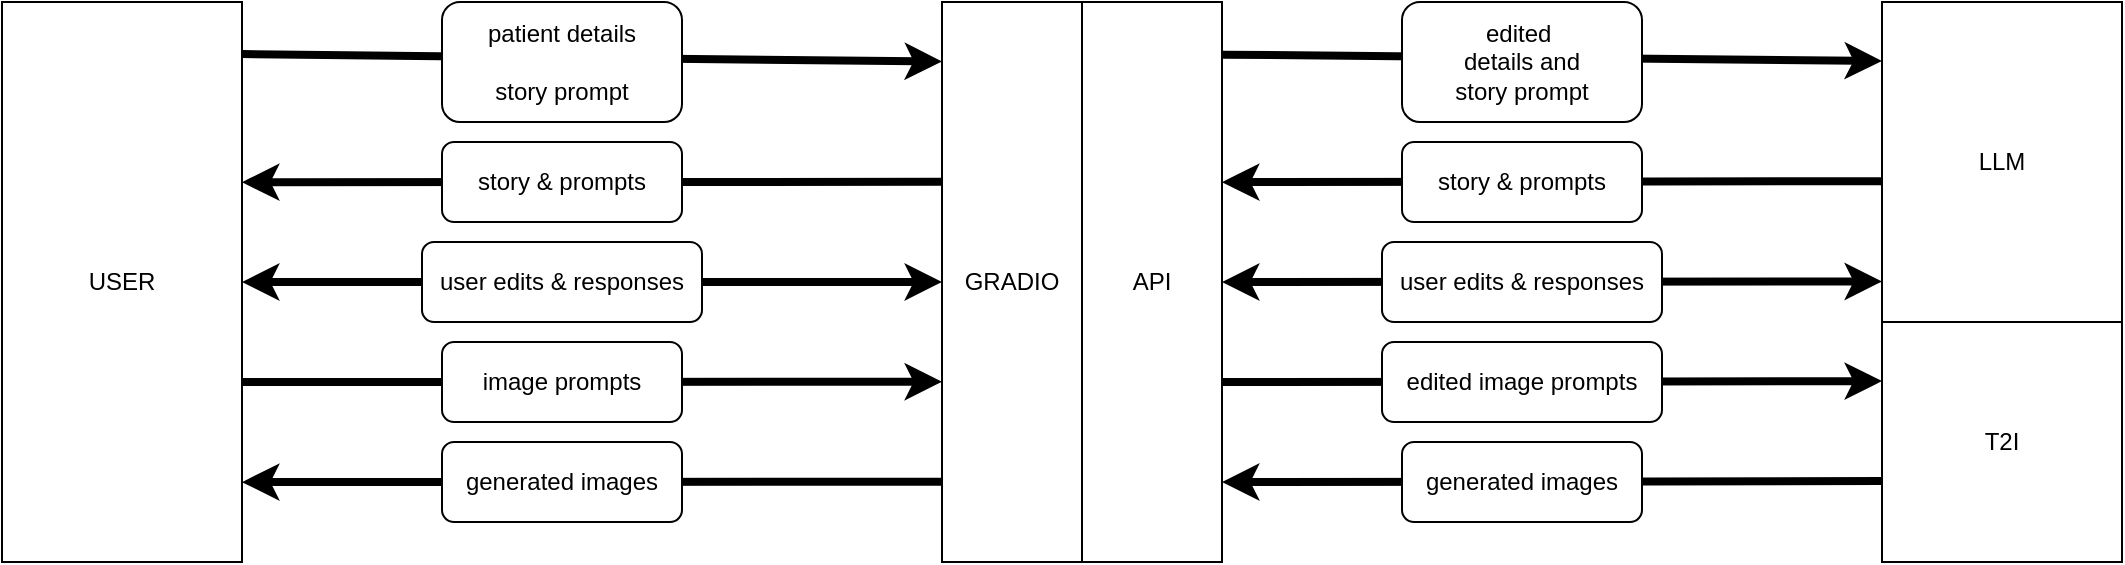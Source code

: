 <mxfile version="24.7.16">
  <diagram name="Page-1" id="LISED1ttswlxssFiIfLn">
    <mxGraphModel dx="1185" dy="631" grid="1" gridSize="10" guides="1" tooltips="1" connect="1" arrows="1" fold="1" page="1" pageScale="1" pageWidth="1100" pageHeight="850" math="0" shadow="0">
      <root>
        <mxCell id="0" />
        <mxCell id="1" parent="0" />
        <mxCell id="GYkgbRSdQ6yrtAajIzgm-23" value="" style="endArrow=classic;html=1;rounded=0;strokeWidth=4;entryX=-0.057;entryY=0.091;entryDx=0;entryDy=0;entryPerimeter=0;exitX=1.001;exitY=0.093;exitDx=0;exitDy=0;exitPerimeter=0;" edge="1" parent="1" source="GYkgbRSdQ6yrtAajIzgm-1">
          <mxGeometry width="50" height="50" relative="1" as="geometry">
            <mxPoint x="143.99" y="50.19" as="sourcePoint" />
            <mxPoint x="490" y="49.81" as="targetPoint" />
          </mxGeometry>
        </mxCell>
        <mxCell id="GYkgbRSdQ6yrtAajIzgm-24" value="" style="endArrow=classic;html=1;rounded=0;strokeWidth=4;entryX=-0.057;entryY=0.091;entryDx=0;entryDy=0;entryPerimeter=0;exitX=1;exitY=0.094;exitDx=0;exitDy=0;exitPerimeter=0;" edge="1" parent="1" source="GYkgbRSdQ6yrtAajIzgm-3">
          <mxGeometry width="50" height="50" relative="1" as="geometry">
            <mxPoint x="644" y="50" as="sourcePoint" />
            <mxPoint x="960" y="49.5" as="targetPoint" />
          </mxGeometry>
        </mxCell>
        <mxCell id="GYkgbRSdQ6yrtAajIzgm-27" value="" style="endArrow=classic;html=1;rounded=0;strokeWidth=4;entryX=-0.057;entryY=0.091;entryDx=0;entryDy=0;entryPerimeter=0;exitX=1.001;exitY=0.093;exitDx=0;exitDy=0;exitPerimeter=0;" edge="1" parent="1">
          <mxGeometry width="50" height="50" relative="1" as="geometry">
            <mxPoint x="490" y="109.89" as="sourcePoint" />
            <mxPoint x="140" y="110.08" as="targetPoint" />
          </mxGeometry>
        </mxCell>
        <mxCell id="GYkgbRSdQ6yrtAajIzgm-28" value="" style="endArrow=classic;html=1;rounded=0;strokeWidth=4;entryX=-0.057;entryY=0.091;entryDx=0;entryDy=0;entryPerimeter=0;exitX=1;exitY=0.094;exitDx=0;exitDy=0;exitPerimeter=0;" edge="1" parent="1">
          <mxGeometry width="50" height="50" relative="1" as="geometry">
            <mxPoint x="960" y="109.58" as="sourcePoint" />
            <mxPoint x="630" y="110.08" as="targetPoint" />
          </mxGeometry>
        </mxCell>
        <mxCell id="GYkgbRSdQ6yrtAajIzgm-31" value="" style="endArrow=classic;html=1;rounded=0;strokeWidth=4;entryX=-0.057;entryY=0.091;entryDx=0;entryDy=0;entryPerimeter=0;exitX=1.001;exitY=0.093;exitDx=0;exitDy=0;exitPerimeter=0;" edge="1" parent="1">
          <mxGeometry width="50" height="50" relative="1" as="geometry">
            <mxPoint x="140" y="210.06" as="sourcePoint" />
            <mxPoint x="490" y="209.87" as="targetPoint" />
          </mxGeometry>
        </mxCell>
        <mxCell id="GYkgbRSdQ6yrtAajIzgm-32" value="" style="endArrow=classic;html=1;rounded=0;strokeWidth=4;entryX=-0.057;entryY=0.091;entryDx=0;entryDy=0;entryPerimeter=0;exitX=1;exitY=0.094;exitDx=0;exitDy=0;exitPerimeter=0;" edge="1" parent="1">
          <mxGeometry width="50" height="50" relative="1" as="geometry">
            <mxPoint x="630" y="210.06" as="sourcePoint" />
            <mxPoint x="960" y="209.56" as="targetPoint" />
          </mxGeometry>
        </mxCell>
        <mxCell id="GYkgbRSdQ6yrtAajIzgm-33" value="" style="endArrow=classic;html=1;rounded=0;strokeWidth=4;entryX=-0.057;entryY=0.091;entryDx=0;entryDy=0;entryPerimeter=0;exitX=1.001;exitY=0.093;exitDx=0;exitDy=0;exitPerimeter=0;" edge="1" parent="1">
          <mxGeometry width="50" height="50" relative="1" as="geometry">
            <mxPoint x="490" y="259.87" as="sourcePoint" />
            <mxPoint x="140" y="260.06" as="targetPoint" />
          </mxGeometry>
        </mxCell>
        <mxCell id="GYkgbRSdQ6yrtAajIzgm-34" value="" style="endArrow=classic;html=1;rounded=0;strokeWidth=4;entryX=-0.057;entryY=0.091;entryDx=0;entryDy=0;entryPerimeter=0;exitX=1;exitY=0.094;exitDx=0;exitDy=0;exitPerimeter=0;" edge="1" parent="1">
          <mxGeometry width="50" height="50" relative="1" as="geometry">
            <mxPoint x="960" y="259.56" as="sourcePoint" />
            <mxPoint x="630" y="260.06" as="targetPoint" />
          </mxGeometry>
        </mxCell>
        <mxCell id="GYkgbRSdQ6yrtAajIzgm-36" value="" style="endArrow=classic;startArrow=classic;html=1;rounded=0;exitX=1;exitY=0.5;exitDx=0;exitDy=0;entryX=0;entryY=0.5;entryDx=0;entryDy=0;strokeWidth=4;" edge="1" parent="1" source="GYkgbRSdQ6yrtAajIzgm-1" target="GYkgbRSdQ6yrtAajIzgm-2">
          <mxGeometry width="50" height="50" relative="1" as="geometry">
            <mxPoint x="520" y="280" as="sourcePoint" />
            <mxPoint x="570" y="230" as="targetPoint" />
          </mxGeometry>
        </mxCell>
        <mxCell id="GYkgbRSdQ6yrtAajIzgm-37" value="" style="endArrow=classic;startArrow=classic;html=1;rounded=0;entryX=0;entryY=0.439;entryDx=0;entryDy=0;entryPerimeter=0;strokeWidth=4;" edge="1" parent="1">
          <mxGeometry width="50" height="50" relative="1" as="geometry">
            <mxPoint x="630" y="160" as="sourcePoint" />
            <mxPoint x="960" y="159.71" as="targetPoint" />
          </mxGeometry>
        </mxCell>
        <mxCell id="GYkgbRSdQ6yrtAajIzgm-1" value="USER" style="rounded=0;whiteSpace=wrap;html=1;" vertex="1" parent="1">
          <mxGeometry x="20" y="20" width="120" height="280" as="geometry" />
        </mxCell>
        <mxCell id="GYkgbRSdQ6yrtAajIzgm-2" value="GRADIO" style="rounded=0;whiteSpace=wrap;html=1;" vertex="1" parent="1">
          <mxGeometry x="490" y="20" width="70" height="280" as="geometry" />
        </mxCell>
        <mxCell id="GYkgbRSdQ6yrtAajIzgm-3" value="API" style="rounded=0;whiteSpace=wrap;html=1;" vertex="1" parent="1">
          <mxGeometry x="560" y="20" width="70" height="280" as="geometry" />
        </mxCell>
        <mxCell id="GYkgbRSdQ6yrtAajIzgm-4" value="LLM" style="rounded=0;whiteSpace=wrap;html=1;" vertex="1" parent="1">
          <mxGeometry x="960" y="20" width="120" height="160" as="geometry" />
        </mxCell>
        <mxCell id="GYkgbRSdQ6yrtAajIzgm-5" value="T2I" style="rounded=0;whiteSpace=wrap;html=1;" vertex="1" parent="1">
          <mxGeometry x="960" y="180" width="120" height="120" as="geometry" />
        </mxCell>
        <mxCell id="GYkgbRSdQ6yrtAajIzgm-13" value="patient detail&lt;span style=&quot;background-color: initial;&quot;&gt;s&lt;/span&gt;&lt;div&gt;&lt;br&gt;&lt;div&gt;&lt;div&gt;story prompt&lt;/div&gt;&lt;/div&gt;&lt;/div&gt;" style="rounded=1;whiteSpace=wrap;html=1;" vertex="1" parent="1">
          <mxGeometry x="240" y="20" width="120" height="60" as="geometry" />
        </mxCell>
        <mxCell id="GYkgbRSdQ6yrtAajIzgm-14" value="edited&amp;nbsp;&lt;div&gt;detail&lt;span style=&quot;background-color: initial;&quot;&gt;s and&lt;/span&gt;&lt;/div&gt;&lt;div&gt;&lt;div&gt;&lt;div&gt;&lt;div&gt;story prompt&lt;/div&gt;&lt;/div&gt;&lt;/div&gt;&lt;/div&gt;" style="rounded=1;whiteSpace=wrap;html=1;" vertex="1" parent="1">
          <mxGeometry x="720" y="20" width="120" height="60" as="geometry" />
        </mxCell>
        <mxCell id="GYkgbRSdQ6yrtAajIzgm-15" value="story &amp;amp; prompts" style="rounded=1;whiteSpace=wrap;html=1;" vertex="1" parent="1">
          <mxGeometry x="720" y="90" width="120" height="40" as="geometry" />
        </mxCell>
        <mxCell id="GYkgbRSdQ6yrtAajIzgm-16" value="story &amp;amp; prompts" style="rounded=1;whiteSpace=wrap;html=1;" vertex="1" parent="1">
          <mxGeometry x="240" y="90" width="120" height="40" as="geometry" />
        </mxCell>
        <mxCell id="GYkgbRSdQ6yrtAajIzgm-17" value="user edits &amp;amp; responses" style="rounded=1;whiteSpace=wrap;html=1;" vertex="1" parent="1">
          <mxGeometry x="230" y="140" width="140" height="40" as="geometry" />
        </mxCell>
        <mxCell id="GYkgbRSdQ6yrtAajIzgm-18" value="user edits &amp;amp; responses" style="rounded=1;whiteSpace=wrap;html=1;" vertex="1" parent="1">
          <mxGeometry x="710" y="140" width="140" height="40" as="geometry" />
        </mxCell>
        <mxCell id="GYkgbRSdQ6yrtAajIzgm-19" value="image prompts" style="rounded=1;whiteSpace=wrap;html=1;" vertex="1" parent="1">
          <mxGeometry x="240" y="190" width="120" height="40" as="geometry" />
        </mxCell>
        <mxCell id="GYkgbRSdQ6yrtAajIzgm-20" value="edited image prompts" style="rounded=1;whiteSpace=wrap;html=1;" vertex="1" parent="1">
          <mxGeometry x="710" y="190" width="140" height="40" as="geometry" />
        </mxCell>
        <mxCell id="GYkgbRSdQ6yrtAajIzgm-21" value="generated images" style="rounded=1;whiteSpace=wrap;html=1;" vertex="1" parent="1">
          <mxGeometry x="720" y="240" width="120" height="40" as="geometry" />
        </mxCell>
        <mxCell id="GYkgbRSdQ6yrtAajIzgm-22" value="generated images" style="rounded=1;whiteSpace=wrap;html=1;" vertex="1" parent="1">
          <mxGeometry x="240" y="240" width="120" height="40" as="geometry" />
        </mxCell>
      </root>
    </mxGraphModel>
  </diagram>
</mxfile>
